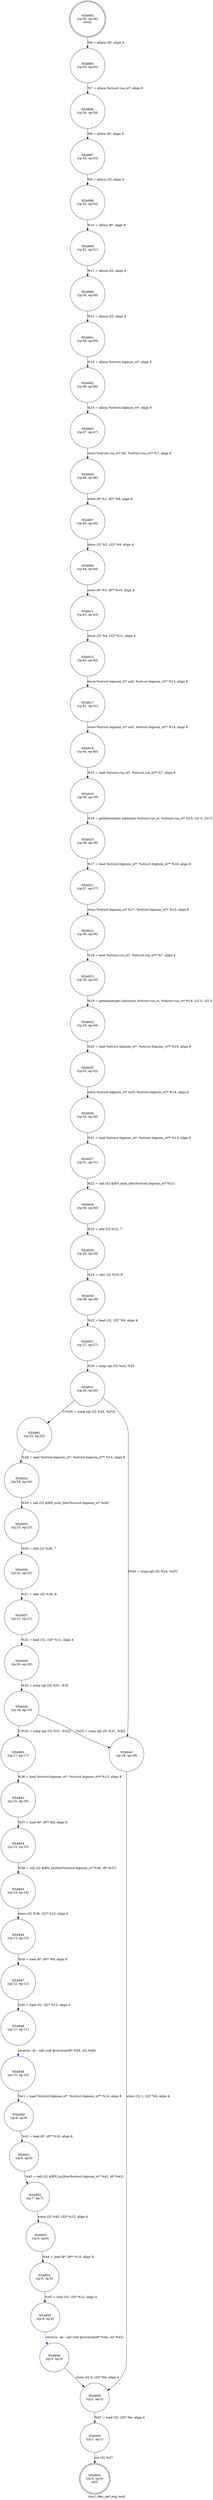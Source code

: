 digraph rdssl_rkey_get_exp_mod {
label="rdssl_rkey_get_exp_mod"
54892 [label="N54892\n(rp:0, ep:0)\nexit", shape="doublecircle"]
54893 [label="N54893\n(rp:56, ep:56)\nentry", shape="doublecircle"]
54893 -> 54895 [label="%6 = alloca i32, align 4"]
54895 [label="N54895\n(rp:55, ep:55)", shape="circle"]
54895 -> 54896 [label="%7 = alloca %struct.rsa_st*, align 8"]
54896 [label="N54896\n(rp:54, ep:54)", shape="circle"]
54896 -> 54897 [label="%8 = alloca i8*, align 8"]
54897 [label="N54897\n(rp:53, ep:53)", shape="circle"]
54897 -> 54898 [label="%9 = alloca i32, align 4"]
54898 [label="N54898\n(rp:52, ep:52)", shape="circle"]
54898 -> 54899 [label="%10 = alloca i8*, align 8"]
54899 [label="N54899\n(rp:51, ep:51)", shape="circle"]
54899 -> 54900 [label="%11 = alloca i32, align 4"]
54900 [label="N54900\n(rp:50, ep:50)", shape="circle"]
54900 -> 54901 [label="%12 = alloca i32, align 4"]
54901 [label="N54901\n(rp:49, ep:49)", shape="circle"]
54901 -> 54902 [label="%13 = alloca %struct.bignum_st*, align 8"]
54902 [label="N54902\n(rp:48, ep:48)", shape="circle"]
54902 -> 54903 [label="%14 = alloca %struct.bignum_st*, align 8"]
54903 [label="N54903\n(rp:47, ep:47)", shape="circle"]
54903 -> 54905 [label="store %struct.rsa_st* %0, %struct.rsa_st** %7, align 8"]
54905 [label="N54905\n(rp:46, ep:46)", shape="circle"]
54905 -> 54907 [label="store i8* %1, i8** %8, align 8"]
54907 [label="N54907\n(rp:45, ep:45)", shape="circle"]
54907 -> 54909 [label="store i32 %2, i32* %9, align 4"]
54909 [label="N54909\n(rp:44, ep:44)", shape="circle"]
54909 -> 54911 [label="store i8* %3, i8** %10, align 8"]
54911 [label="N54911\n(rp:43, ep:43)", shape="circle"]
54911 -> 54915 [label="store i32 %4, i32* %11, align 4"]
54915 [label="N54915\n(rp:42, ep:42)", shape="circle"]
54915 -> 54917 [label="store %struct.bignum_st* null, %struct.bignum_st** %13, align 8"]
54917 [label="N54917\n(rp:41, ep:41)", shape="circle"]
54917 -> 54918 [label="store %struct.bignum_st* null, %struct.bignum_st** %14, align 8"]
54918 [label="N54918\n(rp:40, ep:40)", shape="circle"]
54918 -> 54919 [label="%15 = load %struct.rsa_st*, %struct.rsa_st** %7, align 8"]
54919 [label="N54919\n(rp:39, ep:39)", shape="circle"]
54919 -> 54920 [label="%16 = getelementptr inbounds %struct.rsa_st, %struct.rsa_st* %15, i32 0, i32 5"]
54920 [label="N54920\n(rp:38, ep:38)", shape="circle"]
54920 -> 54921 [label="%17 = load %struct.bignum_st*, %struct.bignum_st** %16, align 8"]
54921 [label="N54921\n(rp:37, ep:37)", shape="circle"]
54921 -> 54922 [label="store %struct.bignum_st* %17, %struct.bignum_st** %13, align 8"]
54922 [label="N54922\n(rp:36, ep:36)", shape="circle"]
54922 -> 54923 [label="%18 = load %struct.rsa_st*, %struct.rsa_st** %7, align 8"]
54923 [label="N54923\n(rp:35, ep:35)", shape="circle"]
54923 -> 54924 [label="%19 = getelementptr inbounds %struct.rsa_st, %struct.rsa_st* %18, i32 0, i32 4"]
54924 [label="N54924\n(rp:34, ep:34)", shape="circle"]
54924 -> 54925 [label="%20 = load %struct.bignum_st*, %struct.bignum_st** %19, align 8"]
54925 [label="N54925\n(rp:33, ep:33)", shape="circle"]
54925 -> 54926 [label="store %struct.bignum_st* %20, %struct.bignum_st** %14, align 8"]
54926 [label="N54926\n(rp:32, ep:32)", shape="circle"]
54926 -> 54927 [label="%21 = load %struct.bignum_st*, %struct.bignum_st** %13, align 8"]
54927 [label="N54927\n(rp:31, ep:31)", shape="circle"]
54927 -> 54928 [label="%22 = call i32 @BN_num_bits(%struct.bignum_st* %21)"]
54928 [label="N54928\n(rp:30, ep:30)", shape="circle"]
54928 -> 54929 [label="%23 = add i32 %22, 7"]
54929 [label="N54929\n(rp:29, ep:29)", shape="circle"]
54929 -> 54930 [label="%24 = sdiv i32 %23, 8"]
54930 [label="N54930\n(rp:28, ep:28)", shape="circle"]
54930 -> 54931 [label="%25 = load i32, i32* %9, align 4"]
54931 [label="N54931\n(rp:27, ep:27)", shape="circle"]
54931 -> 54932 [label="%26 = icmp sgt i32 %24, %25"]
54932 [label="N54932\n(rp:26, ep:26)", shape="circle"]
54932 -> 54961 [label="[!(%26 = icmp sgt i32 %24, %25)]"]
54932 -> 54940 [label="[%26 = icmp sgt i32 %24, %25]"]
54934 [label="N54934\n(rp:24, ep:24)", shape="circle"]
54934 -> 54935 [label="%29 = call i32 @BN_num_bits(%struct.bignum_st* %28)"]
54935 [label="N54935\n(rp:23, ep:23)", shape="circle"]
54935 -> 54936 [label="%30 = add i32 %29, 7"]
54936 [label="N54936\n(rp:22, ep:22)", shape="circle"]
54936 -> 54937 [label="%31 = sdiv i32 %30, 8"]
54937 [label="N54937\n(rp:21, ep:21)", shape="circle"]
54937 -> 54938 [label="%32 = load i32, i32* %11, align 4"]
54938 [label="N54938\n(rp:20, ep:20)", shape="circle"]
54938 -> 54939 [label="%33 = icmp sgt i32 %31, %32"]
54939 [label="N54939\n(rp:19, ep:19)", shape="circle"]
54939 -> 54963 [label="[!(%33 = icmp sgt i32 %31, %32)]"]
54939 -> 54940 [label="[%33 = icmp sgt i32 %31, %32]"]
54940 [label="N54940\n(rp:18, ep:18)", shape="circle"]
54940 -> 54958 [label="store i32 1, i32* %6, align 4"]
54943 [label="N54943\n(rp:16, ep:16)", shape="circle"]
54943 -> 54944 [label="%37 = load i8*, i8** %8, align 8"]
54944 [label="N54944\n(rp:15, ep:15)", shape="circle"]
54944 -> 54945 [label="%38 = call i32 @BN_bn2bin(%struct.bignum_st* %36, i8* %37)"]
54945 [label="N54945\n(rp:14, ep:14)", shape="circle"]
54945 -> 54946 [label="store i32 %38, i32* %12, align 4"]
54946 [label="N54946\n(rp:13, ep:13)", shape="circle"]
54946 -> 54947 [label="%39 = load i8*, i8** %8, align 8"]
54947 [label="N54947\n(rp:12, ep:12)", shape="circle"]
54947 -> 54948 [label="%40 = load i32, i32* %12, align 4"]
54948 [label="N54948\n(rp:11, ep:11)", shape="circle"]
54948 -> 54949 [label="reverse --@-- call void @reverse(i8* %39, i32 %40)", style="dashed", color="blue"]
54949 [label="N54949\n(rp:10, ep:10)", shape="circle"]
54949 -> 54950 [label="%41 = load %struct.bignum_st*, %struct.bignum_st** %14, align 8"]
54950 [label="N54950\n(rp:9, ep:9)", shape="circle"]
54950 -> 54951 [label="%42 = load i8*, i8** %10, align 8"]
54951 [label="N54951\n(rp:8, ep:8)", shape="circle"]
54951 -> 54952 [label="%43 = call i32 @BN_bn2bin(%struct.bignum_st* %41, i8* %42)"]
54952 [label="N54952\n(rp:7, ep:7)", shape="circle"]
54952 -> 54953 [label="store i32 %43, i32* %12, align 4"]
54953 [label="N54953\n(rp:6, ep:6)", shape="circle"]
54953 -> 54954 [label="%44 = load i8*, i8** %10, align 8"]
54954 [label="N54954\n(rp:5, ep:5)", shape="circle"]
54954 -> 54955 [label="%45 = load i32, i32* %12, align 4"]
54955 [label="N54955\n(rp:4, ep:4)", shape="circle"]
54955 -> 54956 [label="reverse --@-- call void @reverse(i8* %44, i32 %45)", style="dashed", color="blue"]
54956 [label="N54956\n(rp:3, ep:3)", shape="circle"]
54956 -> 54958 [label="store i32 0, i32* %6, align 4"]
54958 [label="N54958\n(rp:2, ep:2)", shape="circle"]
54958 -> 54959 [label="%47 = load i32, i32* %6, align 4"]
54959 [label="N54959\n(rp:1, ep:1)", shape="circle"]
54959 -> 54892 [label="ret i32 %47"]
54961 [label="N54961\n(rp:25, ep:25)", shape="circle"]
54961 -> 54934 [label="%28 = load %struct.bignum_st*, %struct.bignum_st** %14, align 8"]
54963 [label="N54963\n(rp:17, ep:17)", shape="circle"]
54963 -> 54943 [label="%36 = load %struct.bignum_st*, %struct.bignum_st** %13, align 8"]
}
